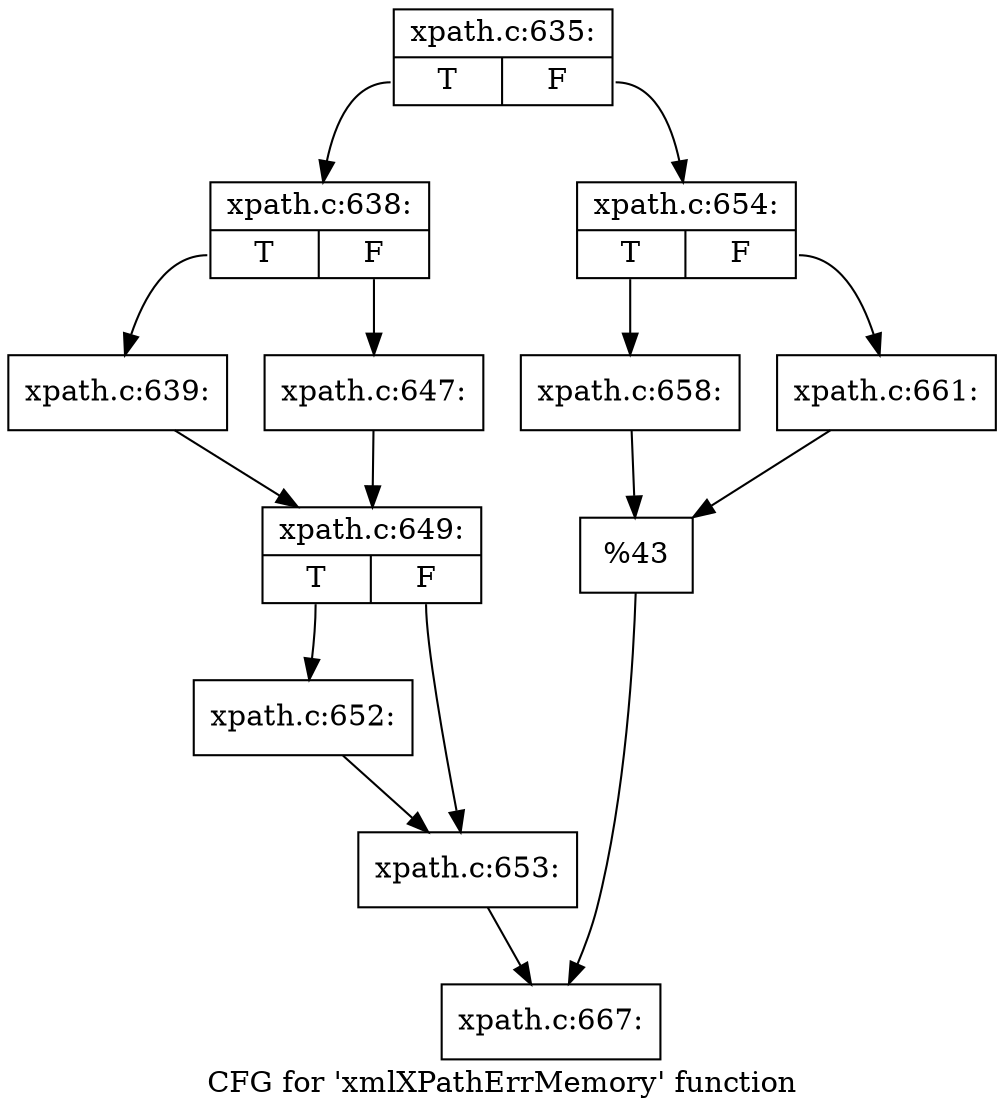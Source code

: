 digraph "CFG for 'xmlXPathErrMemory' function" {
	label="CFG for 'xmlXPathErrMemory' function";

	Node0x4d5b0c0 [shape=record,label="{xpath.c:635:|{<s0>T|<s1>F}}"];
	Node0x4d5b0c0:s0 -> Node0x4d5b3c0;
	Node0x4d5b0c0:s1 -> Node0x4d5b460;
	Node0x4d5b3c0 [shape=record,label="{xpath.c:638:|{<s0>T|<s1>F}}"];
	Node0x4d5b3c0:s0 -> Node0x4d5cab0;
	Node0x4d5b3c0:s1 -> Node0x4d5cb50;
	Node0x4d5cab0 [shape=record,label="{xpath.c:639:}"];
	Node0x4d5cab0 -> Node0x4d5cb00;
	Node0x4d5cb50 [shape=record,label="{xpath.c:647:}"];
	Node0x4d5cb50 -> Node0x4d5cb00;
	Node0x4d5cb00 [shape=record,label="{xpath.c:649:|{<s0>T|<s1>F}}"];
	Node0x4d5cb00:s0 -> Node0x4d5d9f0;
	Node0x4d5cb00:s1 -> Node0x4d5dd20;
	Node0x4d5d9f0 [shape=record,label="{xpath.c:652:}"];
	Node0x4d5d9f0 -> Node0x4d5dd20;
	Node0x4d5dd20 [shape=record,label="{xpath.c:653:}"];
	Node0x4d5dd20 -> Node0x4d5b410;
	Node0x4d5b460 [shape=record,label="{xpath.c:654:|{<s0>T|<s1>F}}"];
	Node0x4d5b460:s0 -> Node0x4d5fac0;
	Node0x4d5b460:s1 -> Node0x4d5fb60;
	Node0x4d5fac0 [shape=record,label="{xpath.c:658:}"];
	Node0x4d5fac0 -> Node0x4d5fb10;
	Node0x4d5fb60 [shape=record,label="{xpath.c:661:}"];
	Node0x4d5fb60 -> Node0x4d5fb10;
	Node0x4d5fb10 [shape=record,label="{%43}"];
	Node0x4d5fb10 -> Node0x4d5b410;
	Node0x4d5b410 [shape=record,label="{xpath.c:667:}"];
}
